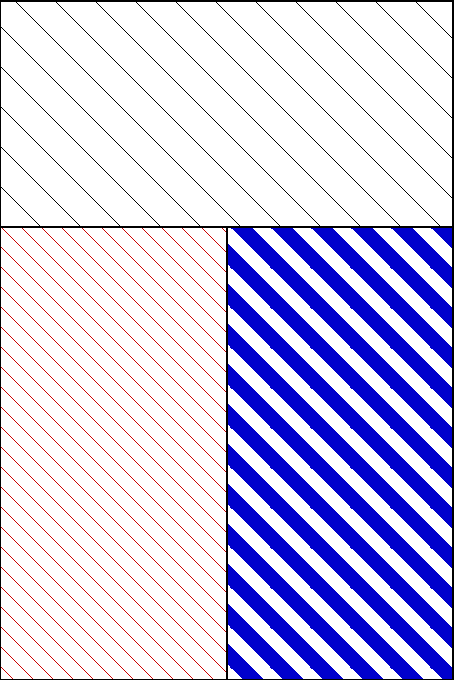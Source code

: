 size(8cm,0);
import patterns;

add("hatchback",hatch(NW));
filldraw(xscale(2)*unitsquare,pattern("hatchback"));

add("r_hatchback",hatch(2.5mm,NW,.8red));
filldraw(shift(0,-2)*yscale(2)*unitsquare,pattern("r_hatchback"));

add("b_hatchback",hatch(NW,2.5mm+.8blue));
filldraw(shift(1,-2)*yscale(2)*unitsquare,pattern("b_hatchback"));
